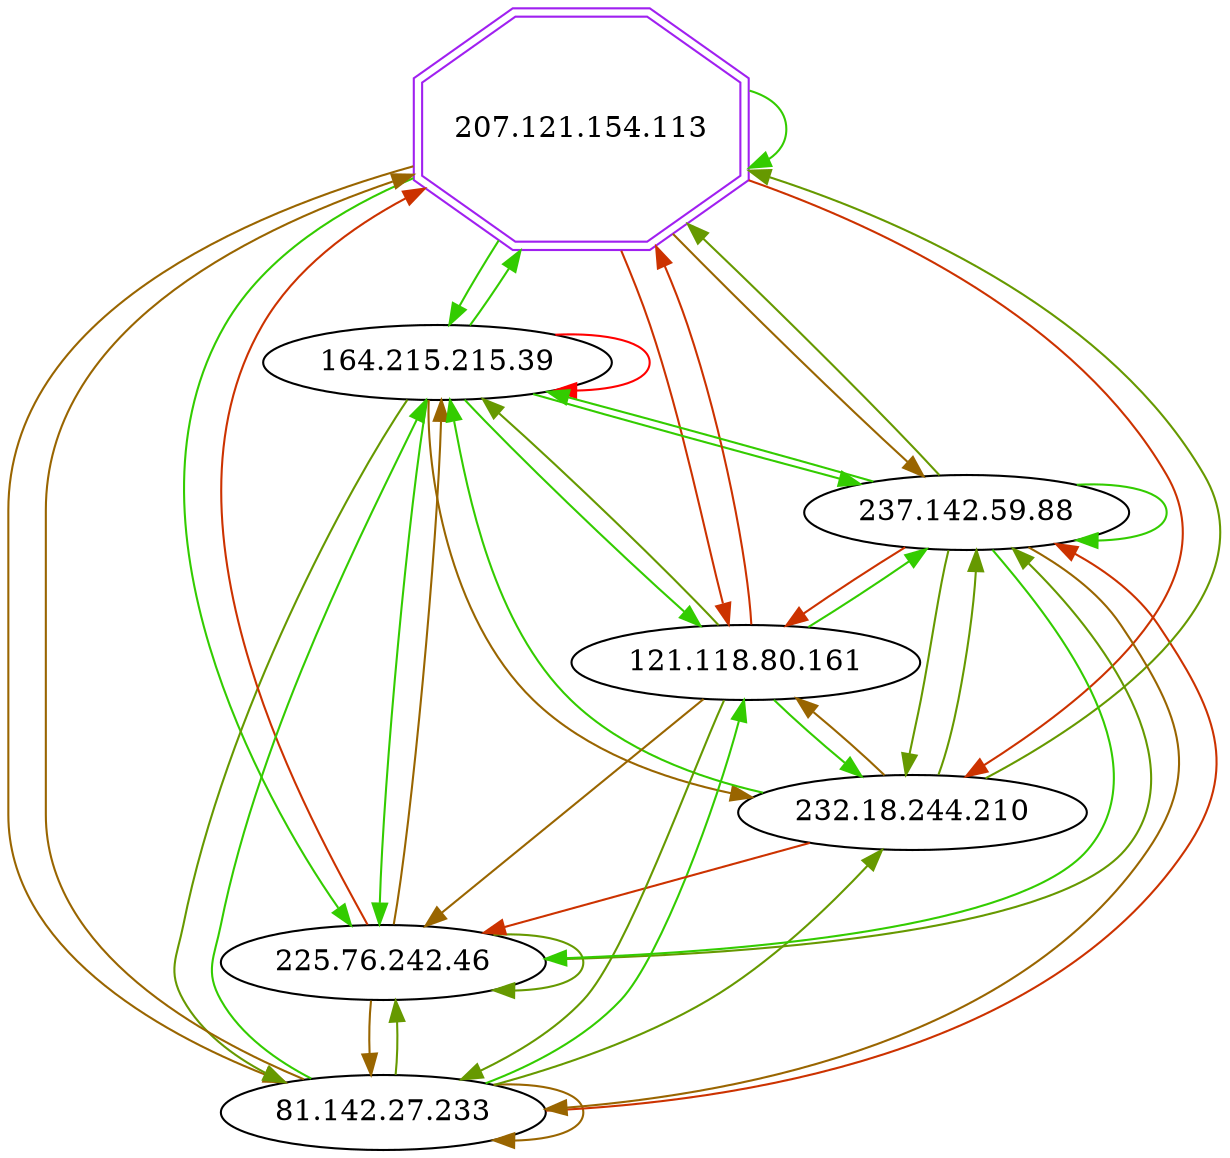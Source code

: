 digraph G {
"207.121.154.113" [height=1.5 width=1.5 shape=doublecircle color=blue];
"207.121.154.113" [height=1.5 width=1.5 shape=doubleoctagon color=purple];
"164.215.215.39" -> "225.76.242.46" [color="#33cc00"];
"164.215.215.39" -> "81.142.27.233" [color="#669900"];
"164.215.215.39" -> "232.18.244.210" [color="#996500"];
"164.215.215.39" -> "207.121.154.113" [color="#33cc00"];
"164.215.215.39" -> "164.215.215.39" [color="#ff0000"];
"164.215.215.39" -> "121.118.80.161" [color="#33cc00"];
"164.215.215.39" -> "237.142.59.88" [color="#33cc00"];
"121.118.80.161" -> "81.142.27.233" [color="#669900"];
"121.118.80.161" -> "225.76.242.46" [color="#996500"];
"121.118.80.161" -> "232.18.244.210" [color="#33cc00"];
"121.118.80.161" -> "237.142.59.88" [color="#33cc00"];
"121.118.80.161" -> "207.121.154.113" [color="#cc3200"];
"121.118.80.161" -> "164.215.215.39" [color="#669900"];
"237.142.59.88" -> "164.215.215.39" [color="#33cc00"];
"237.142.59.88" -> "207.121.154.113" [color="#669900"];
"237.142.59.88" -> "232.18.244.210" [color="#669900"];
"237.142.59.88" -> "237.142.59.88" [color="#33cc00"];
"237.142.59.88" -> "225.76.242.46" [color="#33cc00"];
"237.142.59.88" -> "121.118.80.161" [color="#cc3200"];
"237.142.59.88" -> "81.142.27.233" [color="#996500"];
"207.121.154.113" -> "225.76.242.46" [color="#33cc00"];
"207.121.154.113" -> "237.142.59.88" [color="#996500"];
"207.121.154.113" -> "232.18.244.210" [color="#cc3200"];
"207.121.154.113" -> "207.121.154.113" [color="#33cc00"];
"207.121.154.113" -> "164.215.215.39" [color="#33cc00"];
"207.121.154.113" -> "121.118.80.161" [color="#cc3200"];
"207.121.154.113" -> "81.142.27.233" [color="#996500"];
"81.142.27.233" -> "232.18.244.210" [color="#669900"];
"81.142.27.233" -> "164.215.215.39" [color="#33cc00"];
"81.142.27.233" -> "81.142.27.233" [color="#996500"];
"81.142.27.233" -> "121.118.80.161" [color="#33cc00"];
"81.142.27.233" -> "225.76.242.46" [color="#669900"];
"81.142.27.233" -> "237.142.59.88" [color="#cc3200"];
"81.142.27.233" -> "207.121.154.113" [color="#996500"];
"225.76.242.46" -> "225.76.242.46" [color="#669900"];
"225.76.242.46" -> "207.121.154.113" [color="#cc3200"];
"225.76.242.46" -> "81.142.27.233" [color="#996500"];
"225.76.242.46" -> "164.215.215.39" [color="#996500"];
"225.76.242.46" -> "237.142.59.88" [color="#669900"];
"232.18.244.210" -> "164.215.215.39" [color="#33cc00"];
"232.18.244.210" -> "207.121.154.113" [color="#669900"];
"232.18.244.210" -> "121.118.80.161" [color="#996500"];
"232.18.244.210" -> "237.142.59.88" [color="#669900"];
"232.18.244.210" -> "225.76.242.46" [color="#cc3200"];
}